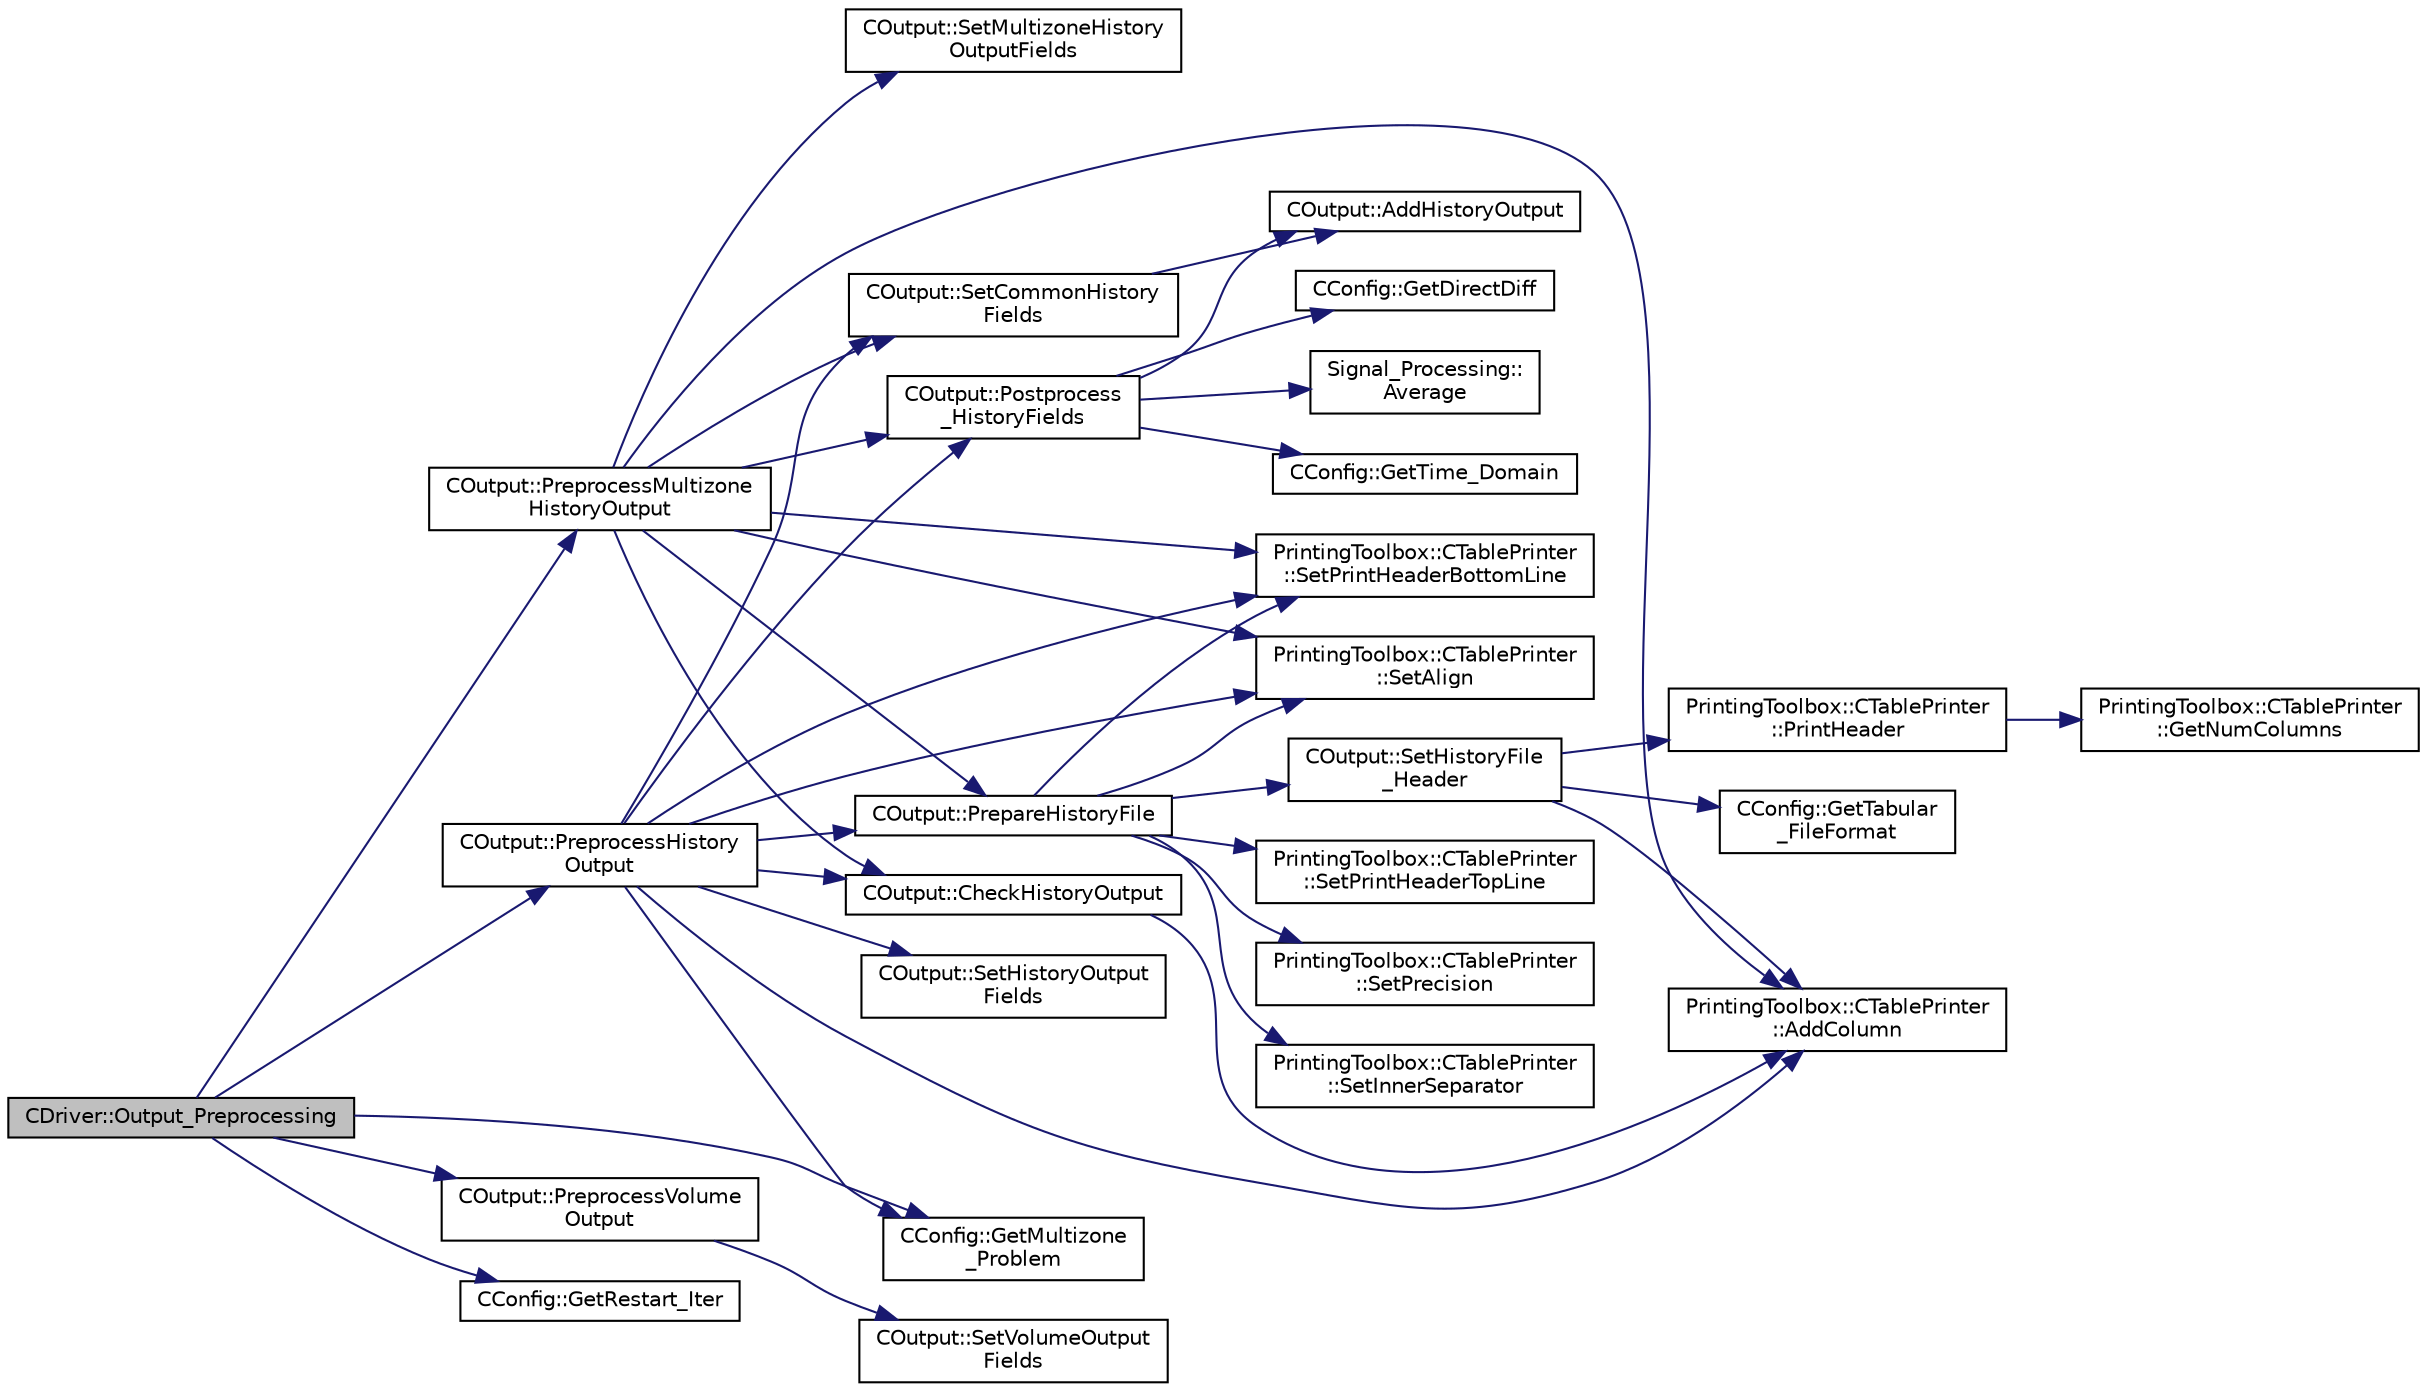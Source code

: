 digraph "CDriver::Output_Preprocessing"
{
  edge [fontname="Helvetica",fontsize="10",labelfontname="Helvetica",labelfontsize="10"];
  node [fontname="Helvetica",fontsize="10",shape=record];
  rankdir="LR";
  Node1773 [label="CDriver::Output_Preprocessing",height=0.2,width=0.4,color="black", fillcolor="grey75", style="filled", fontcolor="black"];
  Node1773 -> Node1774 [color="midnightblue",fontsize="10",style="solid",fontname="Helvetica"];
  Node1774 [label="COutput::PreprocessHistory\lOutput",height=0.2,width=0.4,color="black", fillcolor="white", style="filled",URL="$class_c_output.html#afbd232d7c9236d1415382a195f6cff4e",tooltip="Preprocess the history output by setting the history fields and opening the history file..."];
  Node1774 -> Node1775 [color="midnightblue",fontsize="10",style="solid",fontname="Helvetica"];
  Node1775 [label="COutput::SetCommonHistory\lFields",height=0.2,width=0.4,color="black", fillcolor="white", style="filled",URL="$class_c_output.html#aa99ada1789e3a4dffde6f421592fdc03",tooltip="Set the history fields common for all solvers. "];
  Node1775 -> Node1776 [color="midnightblue",fontsize="10",style="solid",fontname="Helvetica"];
  Node1776 [label="COutput::AddHistoryOutput",height=0.2,width=0.4,color="black", fillcolor="white", style="filled",URL="$class_c_output.html#ad5ee424d364346cbd6dc27ffbab35e0a",tooltip="Add a new field to the history output. "];
  Node1774 -> Node1777 [color="midnightblue",fontsize="10",style="solid",fontname="Helvetica"];
  Node1777 [label="COutput::SetHistoryOutput\lFields",height=0.2,width=0.4,color="black", fillcolor="white", style="filled",URL="$class_c_output.html#a79db9f998ceec693e9f30a946b042e5a",tooltip="Set the available history output fields. "];
  Node1774 -> Node1778 [color="midnightblue",fontsize="10",style="solid",fontname="Helvetica"];
  Node1778 [label="COutput::Postprocess\l_HistoryFields",height=0.2,width=0.4,color="black", fillcolor="white", style="filled",URL="$class_c_output.html#a35804de96173151ae4377d56e2a4b6ab",tooltip="Postprocess_HistoryFields. "];
  Node1778 -> Node1779 [color="midnightblue",fontsize="10",style="solid",fontname="Helvetica"];
  Node1779 [label="Signal_Processing::\lAverage",height=0.2,width=0.4,color="black", fillcolor="white", style="filled",URL="$namespace_signal___processing.html#aec2994f4f2c021bc2888a3d0b23a6a6c"];
  Node1778 -> Node1776 [color="midnightblue",fontsize="10",style="solid",fontname="Helvetica"];
  Node1778 -> Node1780 [color="midnightblue",fontsize="10",style="solid",fontname="Helvetica"];
  Node1780 [label="CConfig::GetTime_Domain",height=0.2,width=0.4,color="black", fillcolor="white", style="filled",URL="$class_c_config.html#a6a11350b3c8d7577318be43cda6f7292",tooltip="Check if the multizone problem is solved for time domain. "];
  Node1778 -> Node1781 [color="midnightblue",fontsize="10",style="solid",fontname="Helvetica"];
  Node1781 [label="CConfig::GetDirectDiff",height=0.2,width=0.4,color="black", fillcolor="white", style="filled",URL="$class_c_config.html#a16fdb3ee7c760f2f129778f6162a1fe4",tooltip="Get the direct differentation method. "];
  Node1774 -> Node1782 [color="midnightblue",fontsize="10",style="solid",fontname="Helvetica"];
  Node1782 [label="PrintingToolbox::CTablePrinter\l::AddColumn",height=0.2,width=0.4,color="black", fillcolor="white", style="filled",URL="$class_printing_toolbox_1_1_c_table_printer.html#af3ddbf0da1a37cc37be7caac031dd4c4",tooltip="Add a column to the table by specifiying the header name and the width. "];
  Node1774 -> Node1783 [color="midnightblue",fontsize="10",style="solid",fontname="Helvetica"];
  Node1783 [label="PrintingToolbox::CTablePrinter\l::SetAlign",height=0.2,width=0.4,color="black", fillcolor="white", style="filled",URL="$class_printing_toolbox_1_1_c_table_printer.html#ad3691499a7bfa024bf97a7fc00ef33c7",tooltip="Set the alignment of the table entries (CENTER only works for the header at the moment). "];
  Node1774 -> Node1784 [color="midnightblue",fontsize="10",style="solid",fontname="Helvetica"];
  Node1784 [label="COutput::CheckHistoryOutput",height=0.2,width=0.4,color="black", fillcolor="white", style="filled",URL="$class_c_output.html#a9865f6c1c151ba4690daf20731035278",tooltip="CheckHistoryOutput. "];
  Node1784 -> Node1782 [color="midnightblue",fontsize="10",style="solid",fontname="Helvetica"];
  Node1774 -> Node1785 [color="midnightblue",fontsize="10",style="solid",fontname="Helvetica"];
  Node1785 [label="COutput::PrepareHistoryFile",height=0.2,width=0.4,color="black", fillcolor="white", style="filled",URL="$class_c_output.html#a3407b42ec9ed68db746446e34d17dc3e",tooltip="Open the history file and write the header. "];
  Node1785 -> Node1786 [color="midnightblue",fontsize="10",style="solid",fontname="Helvetica"];
  Node1786 [label="PrintingToolbox::CTablePrinter\l::SetInnerSeparator",height=0.2,width=0.4,color="black", fillcolor="white", style="filled",URL="$class_printing_toolbox_1_1_c_table_printer.html#ab56b5f776cf03b72d6730508ee943ca8",tooltip="Set the separator between columns (inner decoration) "];
  Node1785 -> Node1783 [color="midnightblue",fontsize="10",style="solid",fontname="Helvetica"];
  Node1785 -> Node1787 [color="midnightblue",fontsize="10",style="solid",fontname="Helvetica"];
  Node1787 [label="PrintingToolbox::CTablePrinter\l::SetPrintHeaderTopLine",height=0.2,width=0.4,color="black", fillcolor="white", style="filled",URL="$class_printing_toolbox_1_1_c_table_printer.html#a137252437fa62fe6445dc7f203867fa3",tooltip="Set whether to print the line at the top of the table. "];
  Node1785 -> Node1788 [color="midnightblue",fontsize="10",style="solid",fontname="Helvetica"];
  Node1788 [label="PrintingToolbox::CTablePrinter\l::SetPrintHeaderBottomLine",height=0.2,width=0.4,color="black", fillcolor="white", style="filled",URL="$class_printing_toolbox_1_1_c_table_printer.html#a4c36695262ac33182aee4e88546a3c2e",tooltip="Set whether to print the line at the bottom of the table. "];
  Node1785 -> Node1789 [color="midnightblue",fontsize="10",style="solid",fontname="Helvetica"];
  Node1789 [label="PrintingToolbox::CTablePrinter\l::SetPrecision",height=0.2,width=0.4,color="black", fillcolor="white", style="filled",URL="$class_printing_toolbox_1_1_c_table_printer.html#a99b7d9fa9a270d8da75ccdaf2bf62a0e",tooltip="Set the floating point precision. "];
  Node1785 -> Node1790 [color="midnightblue",fontsize="10",style="solid",fontname="Helvetica"];
  Node1790 [label="COutput::SetHistoryFile\l_Header",height=0.2,width=0.4,color="black", fillcolor="white", style="filled",URL="$class_c_output.html#afd561768ed879474e38e855369e91576",tooltip="Set the history file header. "];
  Node1790 -> Node1782 [color="midnightblue",fontsize="10",style="solid",fontname="Helvetica"];
  Node1790 -> Node1791 [color="midnightblue",fontsize="10",style="solid",fontname="Helvetica"];
  Node1791 [label="CConfig::GetTabular\l_FileFormat",height=0.2,width=0.4,color="black", fillcolor="white", style="filled",URL="$class_c_config.html#ada7c747b29da89590dfbcc33e62e8f3e",tooltip="Get the format of the output solution. "];
  Node1790 -> Node1792 [color="midnightblue",fontsize="10",style="solid",fontname="Helvetica"];
  Node1792 [label="PrintingToolbox::CTablePrinter\l::PrintHeader",height=0.2,width=0.4,color="black", fillcolor="white", style="filled",URL="$class_printing_toolbox_1_1_c_table_printer.html#a475fafce69bdc78e973a2546e6e6be76",tooltip="Print the header. "];
  Node1792 -> Node1793 [color="midnightblue",fontsize="10",style="solid",fontname="Helvetica"];
  Node1793 [label="PrintingToolbox::CTablePrinter\l::GetNumColumns",height=0.2,width=0.4,color="black", fillcolor="white", style="filled",URL="$class_printing_toolbox_1_1_c_table_printer.html#ace0a256a0479f734c338ae3648f28ed3",tooltip="Get number of columns of the table. "];
  Node1774 -> Node1794 [color="midnightblue",fontsize="10",style="solid",fontname="Helvetica"];
  Node1794 [label="CConfig::GetMultizone\l_Problem",height=0.2,width=0.4,color="black", fillcolor="white", style="filled",URL="$class_c_config.html#ad9233b666b21e43c18592925be61cc9b",tooltip="Get whether the simulation we are running is a multizone simulation. "];
  Node1774 -> Node1788 [color="midnightblue",fontsize="10",style="solid",fontname="Helvetica"];
  Node1773 -> Node1795 [color="midnightblue",fontsize="10",style="solid",fontname="Helvetica"];
  Node1795 [label="COutput::PreprocessVolume\lOutput",height=0.2,width=0.4,color="black", fillcolor="white", style="filled",URL="$class_c_output.html#a449d9a56310fdb131852ced74556940d",tooltip="Preprocess the volume output by setting the requested volume output fields. "];
  Node1795 -> Node1796 [color="midnightblue",fontsize="10",style="solid",fontname="Helvetica"];
  Node1796 [label="COutput::SetVolumeOutput\lFields",height=0.2,width=0.4,color="black", fillcolor="white", style="filled",URL="$class_c_output.html#ad32ffde9ec29e123aa919d70e0339993",tooltip="Set the available volume output fields. "];
  Node1773 -> Node1794 [color="midnightblue",fontsize="10",style="solid",fontname="Helvetica"];
  Node1773 -> Node1797 [color="midnightblue",fontsize="10",style="solid",fontname="Helvetica"];
  Node1797 [label="COutput::PreprocessMultizone\lHistoryOutput",height=0.2,width=0.4,color="black", fillcolor="white", style="filled",URL="$class_c_output.html#a638e3fa3f488f610107742dda71c1b53",tooltip="Preprocess the history output by setting the history fields and opening the history file..."];
  Node1797 -> Node1775 [color="midnightblue",fontsize="10",style="solid",fontname="Helvetica"];
  Node1797 -> Node1798 [color="midnightblue",fontsize="10",style="solid",fontname="Helvetica"];
  Node1798 [label="COutput::SetMultizoneHistory\lOutputFields",height=0.2,width=0.4,color="black", fillcolor="white", style="filled",URL="$class_c_output.html#ac38ff0db4baf6490590f8ece6c9132c2",tooltip="Set the available multizone history output fields. "];
  Node1797 -> Node1778 [color="midnightblue",fontsize="10",style="solid",fontname="Helvetica"];
  Node1797 -> Node1782 [color="midnightblue",fontsize="10",style="solid",fontname="Helvetica"];
  Node1797 -> Node1783 [color="midnightblue",fontsize="10",style="solid",fontname="Helvetica"];
  Node1797 -> Node1784 [color="midnightblue",fontsize="10",style="solid",fontname="Helvetica"];
  Node1797 -> Node1785 [color="midnightblue",fontsize="10",style="solid",fontname="Helvetica"];
  Node1797 -> Node1788 [color="midnightblue",fontsize="10",style="solid",fontname="Helvetica"];
  Node1773 -> Node1799 [color="midnightblue",fontsize="10",style="solid",fontname="Helvetica"];
  Node1799 [label="CConfig::GetRestart_Iter",height=0.2,width=0.4,color="black", fillcolor="white", style="filled",URL="$class_c_config.html#adc13797fe94c17845a382dc34f706cfb",tooltip="Get the restart iteration. "];
}
